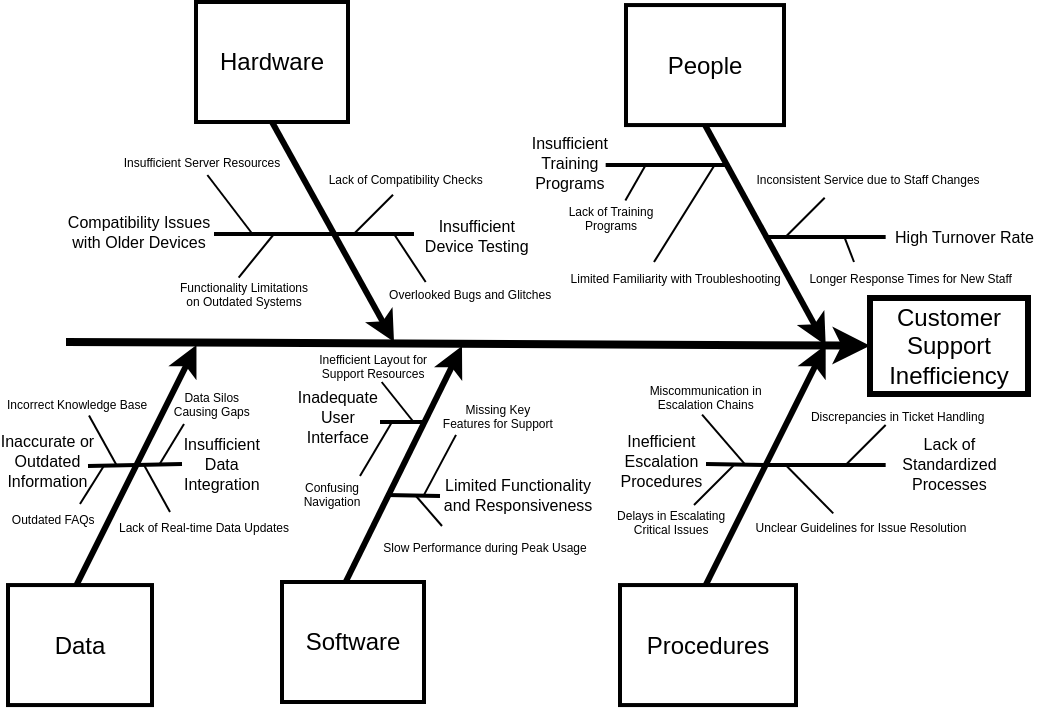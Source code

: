 <mxfile version="24.0.7" type="github">
  <diagram name="Page-1" id="4fc8d65c-f3f6-feb3-4d1c-02f59d9f9886">
    <mxGraphModel dx="667" dy="360" grid="0" gridSize="10" guides="1" tooltips="1" connect="1" arrows="1" fold="1" page="0" pageScale="1" pageWidth="826" pageHeight="1169" background="none" math="0" shadow="0">
      <root>
        <mxCell id="0" />
        <mxCell id="1" parent="0" />
        <mxCell id="5" value="Data" style="whiteSpace=wrap;strokeWidth=2" parent="1" vertex="1">
          <mxGeometry x="187" y="401.53" width="72" height="60" as="geometry" />
        </mxCell>
        <mxCell id="8" value="Customer&#xa;Support&#xa;Inefficiency" style="whiteSpace=wrap;strokeWidth=3" parent="1" vertex="1">
          <mxGeometry x="618" y="258" width="79" height="48" as="geometry" />
        </mxCell>
        <mxCell id="9" value="" style="edgeStyle=none;strokeWidth=4" parent="1" target="8" edge="1">
          <mxGeometry width="100" height="100" relative="1" as="geometry">
            <mxPoint x="216" y="280" as="sourcePoint" />
            <mxPoint x="240" y="230" as="targetPoint" />
          </mxGeometry>
        </mxCell>
        <mxCell id="15" value="" style="edgeStyle=none;exitX=0.5;exitY=0;strokeWidth=3" parent="1" edge="1">
          <mxGeometry width="100" height="100" relative="1" as="geometry">
            <mxPoint x="221.228" y="401.53" as="sourcePoint" />
            <mxPoint x="281.228" y="281.53" as="targetPoint" />
          </mxGeometry>
        </mxCell>
        <mxCell id="26" value="" style="edgeStyle=none;endArrow=none;strokeWidth=2;" parent="1" edge="1">
          <mxGeometry width="100" height="100" relative="1" as="geometry">
            <mxPoint x="227" y="342" as="sourcePoint" />
            <mxPoint x="251.228" y="341.53" as="targetPoint" />
          </mxGeometry>
        </mxCell>
        <mxCell id="36" value="" style="edgeStyle=none;endArrow=none;strokeWidth=2;" parent="1" edge="1">
          <mxGeometry width="100" height="100" relative="1" as="geometry">
            <mxPoint x="251.228" y="341.53" as="sourcePoint" />
            <mxPoint x="274" y="341" as="targetPoint" />
          </mxGeometry>
        </mxCell>
        <mxCell id="48" value="" style="edgeStyle=none;endArrow=none;" parent="1" edge="1">
          <mxGeometry width="100" height="100" relative="1" as="geometry">
            <mxPoint x="263" y="340.76" as="sourcePoint" />
            <mxPoint x="275" y="321" as="targetPoint" />
          </mxGeometry>
        </mxCell>
        <mxCell id="49" value="" style="edgeStyle=none;endArrow=none;" parent="1" edge="1">
          <mxGeometry width="100" height="100" relative="1" as="geometry">
            <mxPoint x="254.998" y="341.53" as="sourcePoint" />
            <mxPoint x="268" y="365" as="targetPoint" />
          </mxGeometry>
        </mxCell>
        <mxCell id="50" value="" style="edgeStyle=none;endArrow=none;exitX=0.654;exitY=-0.039;exitDx=0;exitDy=0;exitPerimeter=0;" parent="1" edge="1">
          <mxGeometry width="100" height="100" relative="1" as="geometry">
            <mxPoint x="223.002" y="361.0" as="sourcePoint" />
            <mxPoint x="234.73" y="342.25" as="targetPoint" />
          </mxGeometry>
        </mxCell>
        <mxCell id="52" value="" style="edgeStyle=none;endArrow=none;exitX=0.581;exitY=0.971;exitDx=0;exitDy=0;exitPerimeter=0;" parent="1" source="125" edge="1">
          <mxGeometry width="100" height="100" relative="1" as="geometry">
            <mxPoint x="221.228" y="361.53" as="sourcePoint" />
            <mxPoint x="241.228" y="341.53" as="targetPoint" />
          </mxGeometry>
        </mxCell>
        <mxCell id="119" value="Inaccurate or&#xa;Outdated&#xa;Information" style="text;spacingTop=-5;fontSize=8;align=center;verticalAlign=middle;points=[]" parent="1" vertex="1">
          <mxGeometry x="188" y="332" width="37.46" height="20" as="geometry" />
        </mxCell>
        <mxCell id="125" value="Incorrect Knowledge Base" style="text;spacingTop=-5;fontSize=6;align=center;verticalAlign=middle;points=[]" parent="1" vertex="1">
          <mxGeometry x="184.77" y="311.53" width="73.54" height="5.42" as="geometry" />
        </mxCell>
        <mxCell id="128" value="Outdated FAQs" style="text;spacingTop=-5;fontSize=6;align=center;verticalAlign=middle;points=[]" parent="1" vertex="1">
          <mxGeometry x="188" y="361.53" width="43.23" height="20" as="geometry" />
        </mxCell>
        <mxCell id="134" value="Data Silos&#xa;Causing Gaps" style="text;spacingTop=-5;fontSize=6;align=center;verticalAlign=middle;points=[]" parent="1" vertex="1">
          <mxGeometry x="278" y="308.25" width="21.77" height="11.97" as="geometry" />
        </mxCell>
        <mxCell id="136" value="Lack of Real-time Data Updates" style="text;spacingTop=-5;fontSize=6;align=center;verticalAlign=middle;points=[]" parent="1" vertex="1">
          <mxGeometry x="250.0" y="366.67" width="70" height="17.5" as="geometry" />
        </mxCell>
        <mxCell id="143" value="Hardware" style="whiteSpace=wrap;strokeWidth=2" parent="1" vertex="1">
          <mxGeometry x="281" y="110" width="76" height="60" as="geometry" />
        </mxCell>
        <mxCell id="144" value="Software" style="whiteSpace=wrap;strokeWidth=2" parent="1" vertex="1">
          <mxGeometry x="324" y="400" width="71" height="60" as="geometry" />
        </mxCell>
        <mxCell id="145" value="" style="edgeStyle=none;exitX=0.5;exitY=1;strokeWidth=3" parent="1" source="143" edge="1">
          <mxGeometry width="100" height="100" relative="1" as="geometry">
            <mxPoint x="320" y="190.0" as="sourcePoint" />
            <mxPoint x="380" y="280.0" as="targetPoint" />
          </mxGeometry>
        </mxCell>
        <mxCell id="146" value="" style="edgeStyle=none;exitX=0.5;exitY=0;strokeWidth=3" parent="1" edge="1">
          <mxGeometry width="100" height="100" relative="1" as="geometry">
            <mxPoint x="355.83" y="400.0" as="sourcePoint" />
            <mxPoint x="414" y="282" as="targetPoint" />
          </mxGeometry>
        </mxCell>
        <mxCell id="148" value="" style="edgeStyle=none;endArrow=none;strokeWidth=2" parent="1" edge="1">
          <mxGeometry width="100" height="100" relative="1" as="geometry">
            <mxPoint x="290" y="226.0" as="sourcePoint" />
            <mxPoint x="350.0" y="226.0" as="targetPoint" />
          </mxGeometry>
        </mxCell>
        <mxCell id="151" value="" style="edgeStyle=none;endArrow=none;strokeWidth=2" parent="1" edge="1">
          <mxGeometry width="100" height="100" relative="1" as="geometry">
            <mxPoint x="350.0" y="226.0" as="sourcePoint" />
            <mxPoint x="390" y="226" as="targetPoint" />
          </mxGeometry>
        </mxCell>
        <mxCell id="153" value="" style="edgeStyle=none;endArrow=none;strokeWidth=2" parent="1" edge="1">
          <mxGeometry width="100" height="100" relative="1" as="geometry">
            <mxPoint x="373" y="320" as="sourcePoint" />
            <mxPoint x="395.83" y="320" as="targetPoint" />
          </mxGeometry>
        </mxCell>
        <mxCell id="157" value="" style="edgeStyle=none;endArrow=none;strokeWidth=2" parent="1" edge="1">
          <mxGeometry width="100" height="100" relative="1" as="geometry">
            <mxPoint x="376.0" y="356.53" as="sourcePoint" />
            <mxPoint x="403" y="357" as="targetPoint" />
          </mxGeometry>
        </mxCell>
        <mxCell id="163" value="" style="edgeStyle=none;endArrow=none;" parent="1" edge="1">
          <mxGeometry width="100" height="100" relative="1" as="geometry">
            <mxPoint x="359.518" y="226.37" as="sourcePoint" />
            <mxPoint x="379.518" y="206.37" as="targetPoint" />
          </mxGeometry>
        </mxCell>
        <mxCell id="164" value="" style="edgeStyle=none;endArrow=none;entryX=0.168;entryY=0.057;entryDx=0;entryDy=0;entryPerimeter=0;" parent="1" target="192" edge="1">
          <mxGeometry width="100" height="100" relative="1" as="geometry">
            <mxPoint x="380" y="226" as="sourcePoint" />
            <mxPoint x="409.518" y="206.37" as="targetPoint" />
          </mxGeometry>
        </mxCell>
        <mxCell id="165" value="" style="edgeStyle=none;endArrow=none;exitX=0.411;exitY=-0.056;exitDx=0;exitDy=0;exitPerimeter=0;" parent="1" source="185" edge="1">
          <mxGeometry width="100" height="100" relative="1" as="geometry">
            <mxPoint x="319.518" y="246.37" as="sourcePoint" />
            <mxPoint x="320" y="226" as="targetPoint" />
          </mxGeometry>
        </mxCell>
        <mxCell id="166" value="" style="edgeStyle=none;endArrow=none;" parent="1" source="182" edge="1">
          <mxGeometry width="100" height="100" relative="1" as="geometry">
            <mxPoint x="289.518" y="246.37" as="sourcePoint" />
            <mxPoint x="309.518" y="226.37" as="targetPoint" />
          </mxGeometry>
        </mxCell>
        <mxCell id="169" value="" style="edgeStyle=none;endArrow=none;" parent="1" edge="1">
          <mxGeometry width="100" height="100" relative="1" as="geometry">
            <mxPoint x="395" y="356.43" as="sourcePoint" />
            <mxPoint x="411" y="326.43" as="targetPoint" />
          </mxGeometry>
        </mxCell>
        <mxCell id="170" value="" style="edgeStyle=none;endArrow=none;" parent="1" edge="1">
          <mxGeometry width="100" height="100" relative="1" as="geometry">
            <mxPoint x="391" y="357" as="sourcePoint" />
            <mxPoint x="404" y="372" as="targetPoint" />
          </mxGeometry>
        </mxCell>
        <mxCell id="174" value="" style="edgeStyle=none;endArrow=none;" parent="1" edge="1">
          <mxGeometry width="100" height="100" relative="1" as="geometry">
            <mxPoint x="373.835" y="300" as="sourcePoint" />
            <mxPoint x="389.79" y="320" as="targetPoint" />
          </mxGeometry>
        </mxCell>
        <mxCell id="177" value="Compatibility Issues&#xa;with Older Devices" style="text;spacingTop=-5;fontSize=8;align=center;verticalAlign=middle;points=[]" parent="1" vertex="1">
          <mxGeometry x="215" y="215" width="75" height="25" as="geometry" />
        </mxCell>
        <mxCell id="179" value="Inadequate&#xa;User&#xa;Interface" style="text;spacingTop=-5;fontSize=8;align=center;verticalAlign=middle;points=[]" parent="1" vertex="1">
          <mxGeometry x="330" y="310.21" width="43.83" height="20" as="geometry" />
        </mxCell>
        <mxCell id="182" value="Insufficient Server Resources" style="text;spacingTop=-5;fontSize=6;align=center;verticalAlign=middle;points=[]" parent="1" vertex="1">
          <mxGeometry x="240" y="189.5" width="88" height="7" as="geometry" />
        </mxCell>
        <mxCell id="185" value="Functionality Limitations&#xa;on Outdated Systems" style="text;spacingTop=-5;fontSize=6;align=center;verticalAlign=middle;points=[]" parent="1" vertex="1">
          <mxGeometry x="289.996" y="248.888" width="30" height="20.0" as="geometry" />
        </mxCell>
        <mxCell id="186" value="Confusing&#xa;Navigation" style="text;spacingTop=-5;fontSize=6;align=center;verticalAlign=middle;points=[]" parent="1" vertex="1">
          <mxGeometry x="334" y="348.997" width="30" height="20.0" as="geometry" />
        </mxCell>
        <mxCell id="187" value="Inefficient Layout for&#xa;Support Resources" style="text;spacingTop=-5;fontSize=6;align=center;verticalAlign=middle;points=[]" parent="1" vertex="1">
          <mxGeometry x="354.58" y="289.86" width="30" height="10.14" as="geometry" />
        </mxCell>
        <mxCell id="191" value="Lack of Compatibility Checks" style="text;spacingTop=-5;fontSize=6;align=center;verticalAlign=middle;points=[]" parent="1" vertex="1">
          <mxGeometry x="370.838" y="191.529" width="30" height="20.0" as="geometry" />
        </mxCell>
        <mxCell id="192" value="Overlooked Bugs and Glitches" style="text;spacingTop=-5;fontSize=6;align=center;verticalAlign=middle;points=[]" parent="1" vertex="1">
          <mxGeometry x="384.58" y="248.89" width="67" height="20" as="geometry" />
        </mxCell>
        <mxCell id="194" value="Missing Key&#xa;Features for Support" style="text;spacingTop=-5;fontSize=6;align=center;verticalAlign=middle;points=[]" parent="1" vertex="1">
          <mxGeometry x="403" y="315.42" width="57.83" height="9.58" as="geometry" />
        </mxCell>
        <mxCell id="197" value="Slow Performance during Peak Usage" style="text;spacingTop=-5;fontSize=6;align=center;verticalAlign=middle;points=[]" parent="1" vertex="1">
          <mxGeometry x="398" y="374" width="55" height="22.58" as="geometry" />
        </mxCell>
        <mxCell id="199" value="Insufficient&#xa;Device Testing" style="text;spacingTop=-5;fontSize=8;align=center;verticalAlign=middle;points=[]" parent="1" vertex="1">
          <mxGeometry x="391.16" y="219.03" width="60.42" height="20.97" as="geometry" />
        </mxCell>
        <mxCell id="202" value="Limited Functionality&#xa;and Responsiveness" style="text;spacingTop=-5;fontSize=8;align=center;verticalAlign=middle;points=[]" parent="1" vertex="1">
          <mxGeometry x="427.003" y="348.992" width="30" height="20.0" as="geometry" />
        </mxCell>
        <mxCell id="204" value="People" style="whiteSpace=wrap;strokeWidth=2" parent="1" vertex="1">
          <mxGeometry x="496" y="111.53" width="79" height="60" as="geometry" />
        </mxCell>
        <mxCell id="205" value="Procedures" style="whiteSpace=wrap;strokeWidth=2" parent="1" vertex="1">
          <mxGeometry x="493" y="401.53" width="88" height="60" as="geometry" />
        </mxCell>
        <mxCell id="206" value="" style="edgeStyle=none;exitX=0.5;exitY=1;strokeWidth=3" parent="1" source="204" edge="1">
          <mxGeometry width="100" height="100" relative="1" as="geometry">
            <mxPoint x="535.833" y="191.528" as="sourcePoint" />
            <mxPoint x="595.833" y="281.528" as="targetPoint" />
          </mxGeometry>
        </mxCell>
        <mxCell id="207" value="" style="edgeStyle=none;exitX=0.5;exitY=0;strokeWidth=3" parent="1" edge="1">
          <mxGeometry width="100" height="100" relative="1" as="geometry">
            <mxPoint x="535.833" y="401.528" as="sourcePoint" />
            <mxPoint x="595.833" y="281.528" as="targetPoint" />
          </mxGeometry>
        </mxCell>
        <mxCell id="208" value="" style="edgeStyle=none;endArrow=none;strokeWidth=2" parent="1" edge="1">
          <mxGeometry width="100" height="100" relative="1" as="geometry">
            <mxPoint x="485.833" y="191.528" as="sourcePoint" />
            <mxPoint x="545.833" y="191.528" as="targetPoint" />
          </mxGeometry>
        </mxCell>
        <mxCell id="212" value="" style="edgeStyle=none;endArrow=none;strokeWidth=2" parent="1" edge="1">
          <mxGeometry width="100" height="100" relative="1" as="geometry">
            <mxPoint x="565.833" y="227.528" as="sourcePoint" />
            <mxPoint x="625.833" y="227.528" as="targetPoint" />
          </mxGeometry>
        </mxCell>
        <mxCell id="215" value="" style="edgeStyle=none;endArrow=none;strokeWidth=2" parent="1" edge="1">
          <mxGeometry width="100" height="100" relative="1" as="geometry">
            <mxPoint x="536" y="341" as="sourcePoint" />
            <mxPoint x="565.833" y="341.528" as="targetPoint" />
          </mxGeometry>
        </mxCell>
        <mxCell id="218" value="" style="edgeStyle=none;endArrow=none;strokeWidth=2" parent="1" edge="1">
          <mxGeometry width="100" height="100" relative="1" as="geometry">
            <mxPoint x="565.833" y="341.528" as="sourcePoint" />
            <mxPoint x="625.833" y="341.528" as="targetPoint" />
          </mxGeometry>
        </mxCell>
        <mxCell id="220" value="" style="edgeStyle=none;endArrow=none;" parent="1" edge="1">
          <mxGeometry width="100" height="100" relative="1" as="geometry">
            <mxPoint x="510" y="240" as="sourcePoint" />
            <mxPoint x="540" y="192" as="targetPoint" />
          </mxGeometry>
        </mxCell>
        <mxCell id="221" value="" style="edgeStyle=none;endArrow=none;exitX=0.614;exitY=-0.123;exitDx=0;exitDy=0;exitPerimeter=0;" parent="1" source="243" edge="1">
          <mxGeometry width="100" height="100" relative="1" as="geometry">
            <mxPoint x="490" y="210" as="sourcePoint" />
            <mxPoint x="505.833" y="191.528" as="targetPoint" />
          </mxGeometry>
        </mxCell>
        <mxCell id="224" value="" style="edgeStyle=none;endArrow=none;" parent="1" edge="1">
          <mxGeometry width="100" height="100" relative="1" as="geometry">
            <mxPoint x="575.351" y="227.897" as="sourcePoint" />
            <mxPoint x="595.351" y="207.897" as="targetPoint" />
          </mxGeometry>
        </mxCell>
        <mxCell id="225" value="" style="edgeStyle=none;endArrow=none;" parent="1" edge="1">
          <mxGeometry width="100" height="100" relative="1" as="geometry">
            <mxPoint x="605.351" y="227.897" as="sourcePoint" />
            <mxPoint x="610" y="240" as="targetPoint" />
          </mxGeometry>
        </mxCell>
        <mxCell id="230" value="" style="edgeStyle=none;endArrow=none;" parent="1" edge="1">
          <mxGeometry width="100" height="100" relative="1" as="geometry">
            <mxPoint x="605.833" y="341.528" as="sourcePoint" />
            <mxPoint x="625.833" y="321.528" as="targetPoint" />
          </mxGeometry>
        </mxCell>
        <mxCell id="231" value="" style="edgeStyle=none;endArrow=none;entryX=0.357;entryY=0.014;entryDx=0;entryDy=0;entryPerimeter=0;" parent="1" target="258" edge="1">
          <mxGeometry width="100" height="100" relative="1" as="geometry">
            <mxPoint x="575.833" y="341.528" as="sourcePoint" />
            <mxPoint x="590" y="360" as="targetPoint" />
          </mxGeometry>
        </mxCell>
        <mxCell id="233" value="" style="edgeStyle=none;endArrow=none;exitX=0.464;exitY=1.09;exitDx=0;exitDy=0;exitPerimeter=0;" parent="1" source="248" edge="1">
          <mxGeometry width="100" height="100" relative="1" as="geometry">
            <mxPoint x="535.833" y="361.528" as="sourcePoint" />
            <mxPoint x="555.833" y="341.528" as="targetPoint" />
          </mxGeometry>
        </mxCell>
        <mxCell id="234" value="" style="edgeStyle=none;endArrow=none;" parent="1" edge="1">
          <mxGeometry width="100" height="100" relative="1" as="geometry">
            <mxPoint x="530.003" y="361.528" as="sourcePoint" />
            <mxPoint x="550.003" y="341.528" as="targetPoint" />
          </mxGeometry>
        </mxCell>
        <mxCell id="237" value="Insufficient&#xa;Training&#xa;Programs" style="text;spacingTop=-5;fontSize=8;align=center;verticalAlign=middle;points=[]" parent="1" vertex="1">
          <mxGeometry x="450" y="174" width="35.83" height="38" as="geometry" />
        </mxCell>
        <mxCell id="241" value="Inefficient&#xa;Escalation&#xa;Procedures" style="text;spacingTop=-5;fontSize=8;align=center;verticalAlign=middle;points=[]" parent="1" vertex="1">
          <mxGeometry x="501" y="327.57" width="25.41" height="28.86" as="geometry" />
        </mxCell>
        <mxCell id="243" value="Lack of Training&#xa;Programs" style="text;spacingTop=-5;fontSize=6;align=center;verticalAlign=middle;points=[]" parent="1" vertex="1">
          <mxGeometry x="457" y="211.53" width="63" height="19" as="geometry" />
        </mxCell>
        <mxCell id="244" value="Limited Familiarity with Troubleshooting" style="text;spacingTop=-5;fontSize=6;align=center;verticalAlign=middle;points=[]" parent="1" vertex="1">
          <mxGeometry x="470.83" y="240.97" width="100" height="20" as="geometry" />
        </mxCell>
        <mxCell id="248" value="Miscommunication in&#xa;Escalation Chains" style="text;spacingTop=-5;fontSize=6;align=center;verticalAlign=middle;points=[]" parent="1" vertex="1">
          <mxGeometry x="510.83" y="305.42" width="50" height="10" as="geometry" />
        </mxCell>
        <mxCell id="249" value="Delays in Escalating&#xa;Critical Issues" style="text;spacingTop=-5;fontSize=6;align=center;verticalAlign=middle;points=[]" parent="1" vertex="1">
          <mxGeometry x="493" y="362.78" width="51.11" height="20" as="geometry" />
        </mxCell>
        <mxCell id="251" value="Inconsistent Service due to Staff Changes" style="text;spacingTop=-5;fontSize=6;align=center;verticalAlign=middle;points=[]" parent="1" vertex="1">
          <mxGeometry x="560" y="191.53" width="114" height="20" as="geometry" />
        </mxCell>
        <mxCell id="252" value="Longer Response Times for New Staff" style="text;spacingTop=-5;fontSize=6;align=center;verticalAlign=middle;points=[]" parent="1" vertex="1">
          <mxGeometry x="586.67" y="240.97" width="103.33" height="20" as="geometry" />
        </mxCell>
        <mxCell id="255" value="Discrepancies in Ticket Handling" style="text;spacingTop=-5;fontSize=6;align=center;verticalAlign=middle;points=[]" parent="1" vertex="1">
          <mxGeometry x="586.67" y="309.86" width="90.33" height="20" as="geometry" />
        </mxCell>
        <mxCell id="258" value="Unclear Guidelines for Issue Resolution" style="text;spacingTop=-5;fontSize=6;align=center;verticalAlign=middle;points=[]" parent="1" vertex="1">
          <mxGeometry x="565" y="365.42" width="97" height="20" as="geometry" />
        </mxCell>
        <mxCell id="263" value="Lack of&#xa;Standardized&#xa;Processes" style="text;spacingTop=-5;fontSize=8;align=center;verticalAlign=middle;points=[]" parent="1" vertex="1">
          <mxGeometry x="630.42" y="328.33" width="54.58" height="30.14" as="geometry" />
        </mxCell>
        <mxCell id="CZlwH5WUpdTdyu7_PjM4-264" value="High Turnover Rate" style="text;spacingTop=-5;fontSize=8;align=center;verticalAlign=middle;points=[]" parent="1" vertex="1">
          <mxGeometry x="630.42" y="220" width="69.58" height="20" as="geometry" />
        </mxCell>
        <mxCell id="av0-iAl7pBz-ef9YuzW3-263" value="" style="edgeStyle=none;endArrow=none;" parent="1" edge="1">
          <mxGeometry width="100" height="100" relative="1" as="geometry">
            <mxPoint x="363" y="347" as="sourcePoint" />
            <mxPoint x="379" y="320" as="targetPoint" />
          </mxGeometry>
        </mxCell>
        <mxCell id="2NPFegpK8UYOzbiiOl9I-267" value="Insufficient&#xa;Data&#xa;Integration" style="text;spacingTop=-5;fontSize=8;align=center;verticalAlign=middle;points=[]" vertex="1" parent="1">
          <mxGeometry x="275" y="328.9" width="37.77" height="29" as="geometry" />
        </mxCell>
      </root>
    </mxGraphModel>
  </diagram>
</mxfile>
